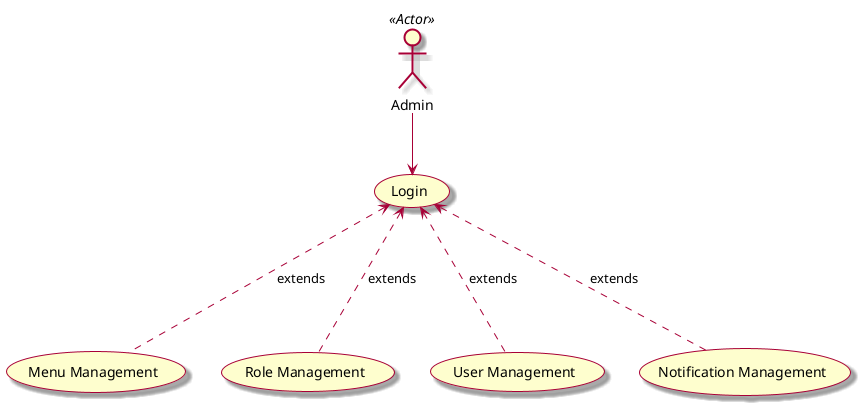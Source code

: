 @startuml usecase_sample
skin rose
' skinparam linetype ortho
    ' left to right direction
    Actor : Admin : as Admin<<Actor>>
    usecase "Login" as Login
    usecase "Menu Management" as Menu
    usecase "Role Management" as Role
    usecase "User Management" as User
    usecase "Notification Management" as Notifi

    Admin   -down-> Login
    Menu     -up..>  Login : extends
    Role     -up..>  Login : extends
    User    -up..>  Login : extends
    Notifi    -up..>  Login : extends

@enduml